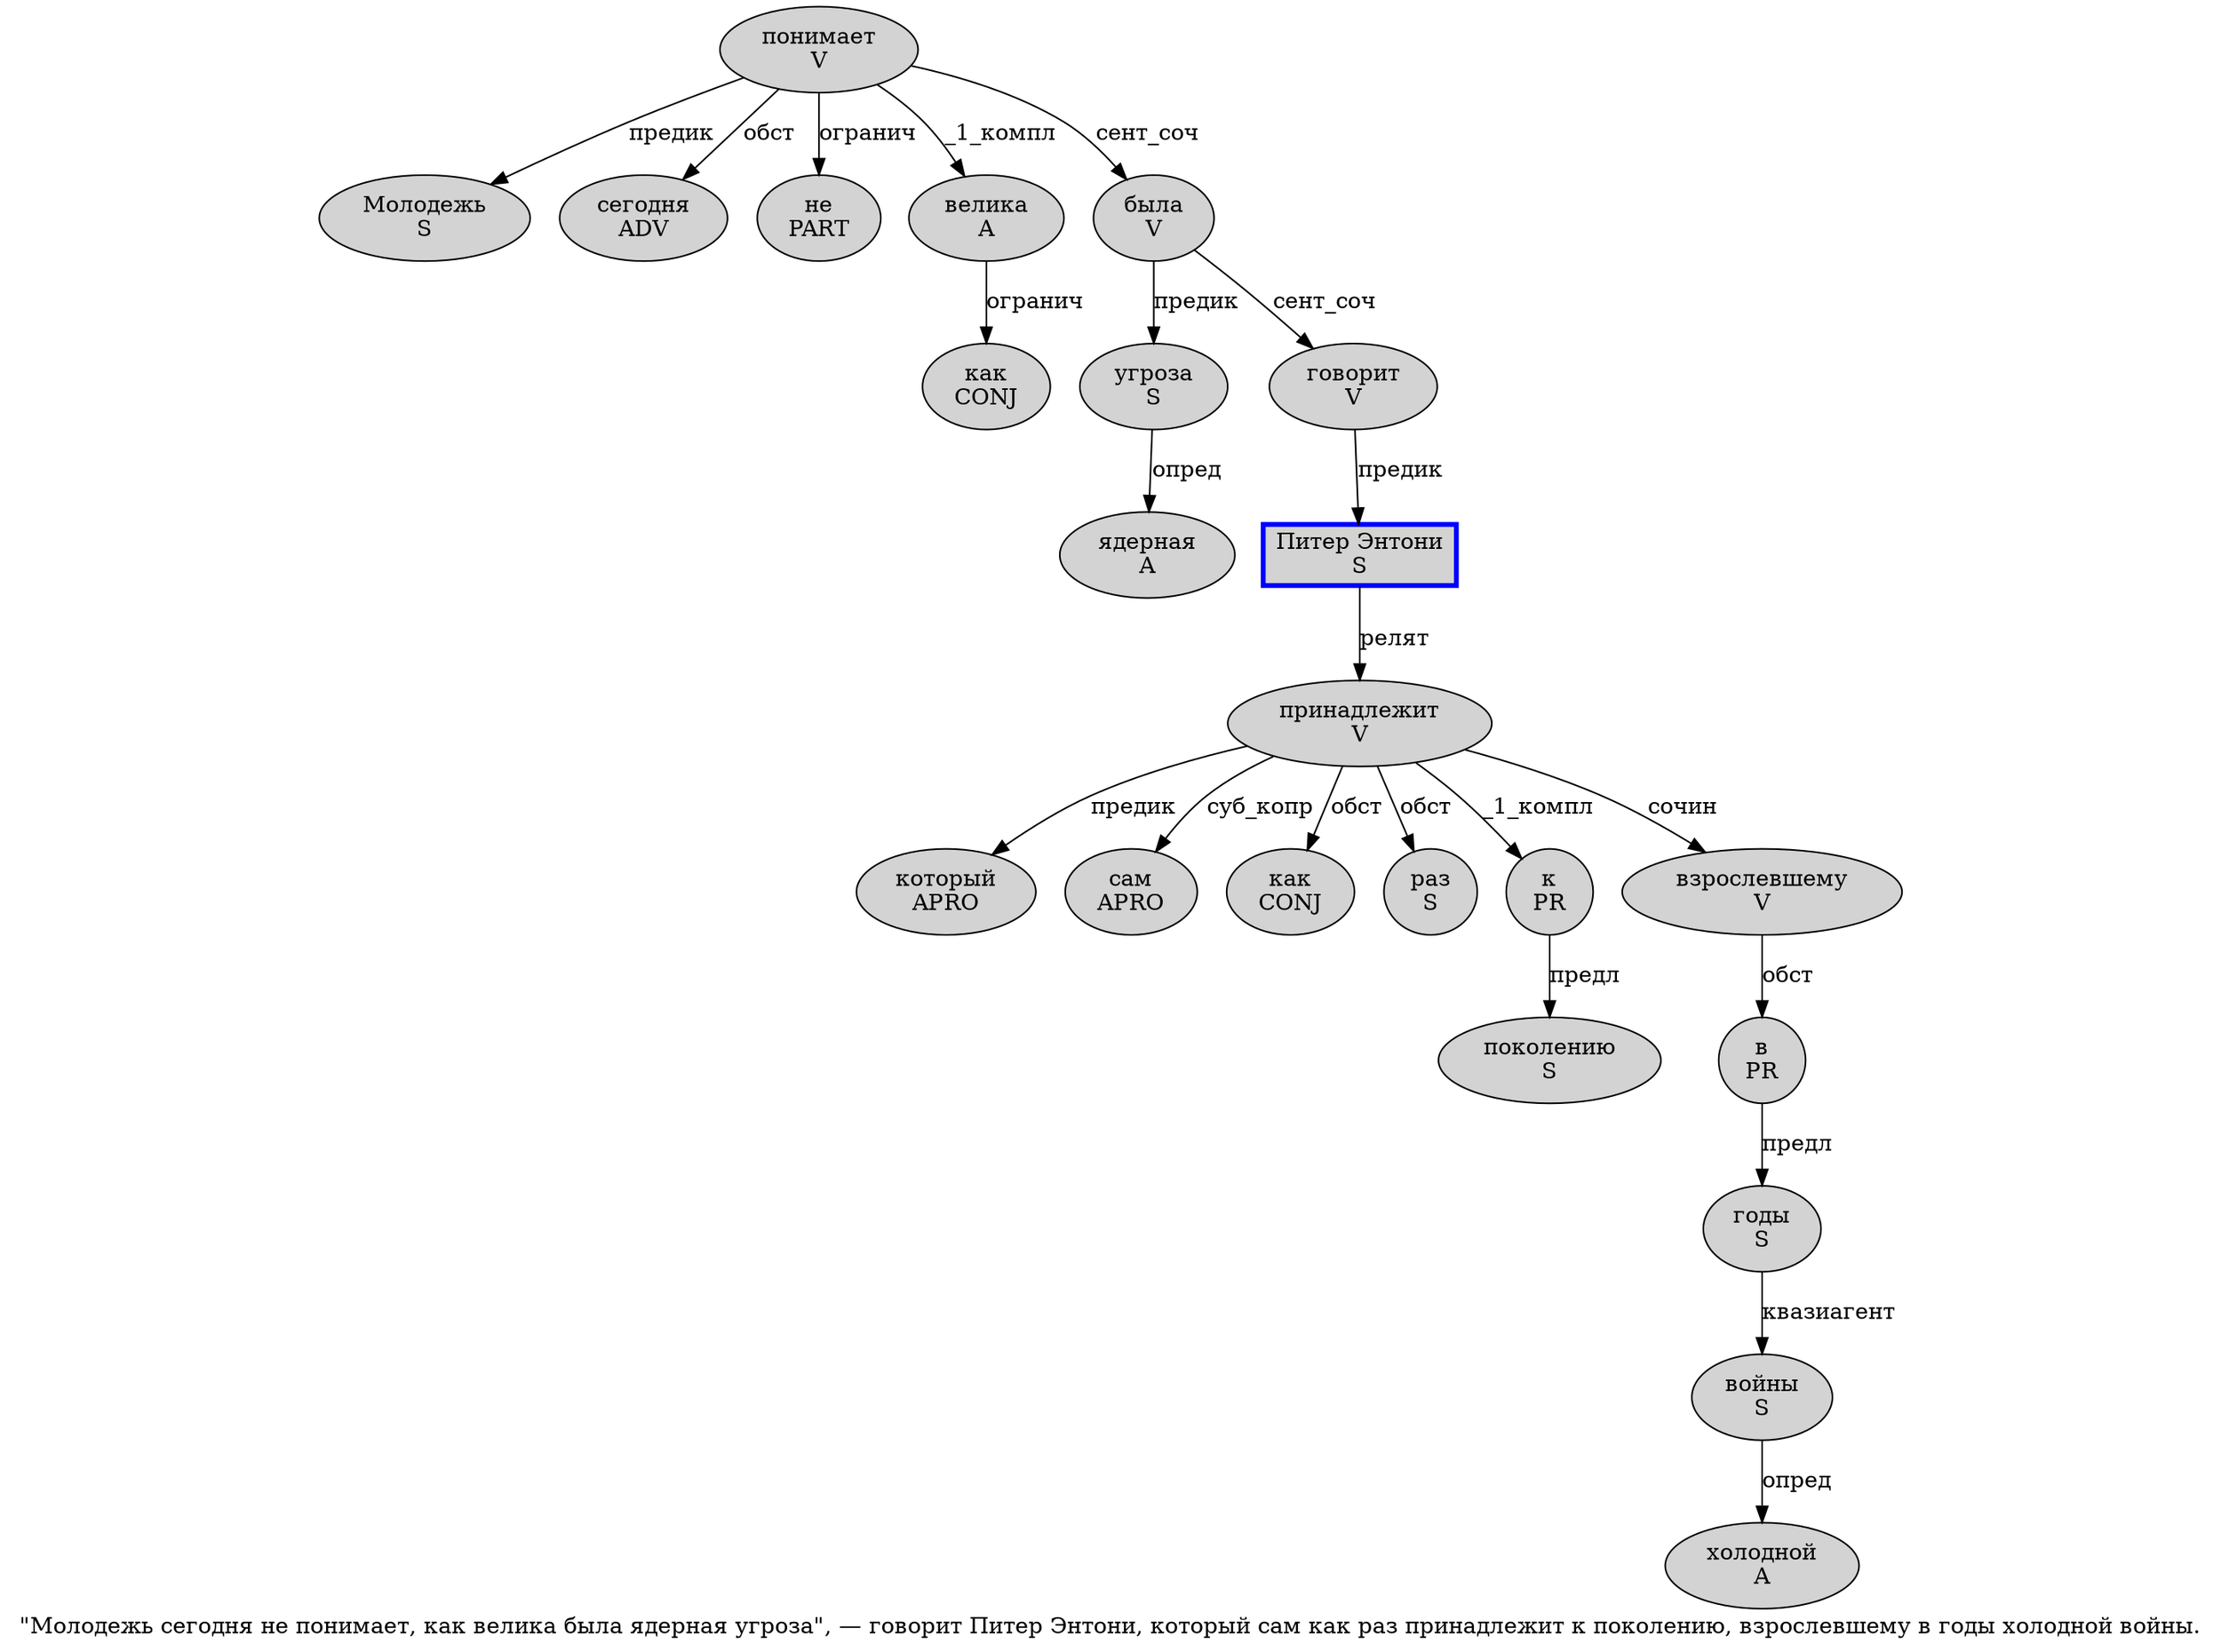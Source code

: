 digraph SENTENCE_1575 {
	graph [label="\"Молодежь сегодня не понимает, как велика была ядерная угроза\", — говорит Питер Энтони, который сам как раз принадлежит к поколению, взрослевшему в годы холодной войны."]
	node [style=filled]
		1 [label="Молодежь
S" color="" fillcolor=lightgray penwidth=1 shape=ellipse]
		2 [label="сегодня
ADV" color="" fillcolor=lightgray penwidth=1 shape=ellipse]
		3 [label="не
PART" color="" fillcolor=lightgray penwidth=1 shape=ellipse]
		4 [label="понимает
V" color="" fillcolor=lightgray penwidth=1 shape=ellipse]
		6 [label="как
CONJ" color="" fillcolor=lightgray penwidth=1 shape=ellipse]
		7 [label="велика
A" color="" fillcolor=lightgray penwidth=1 shape=ellipse]
		8 [label="была
V" color="" fillcolor=lightgray penwidth=1 shape=ellipse]
		9 [label="ядерная
A" color="" fillcolor=lightgray penwidth=1 shape=ellipse]
		10 [label="угроза
S" color="" fillcolor=lightgray penwidth=1 shape=ellipse]
		14 [label="говорит
V" color="" fillcolor=lightgray penwidth=1 shape=ellipse]
		15 [label="Питер Энтони
S" color=blue fillcolor=lightgray penwidth=3 shape=box]
		17 [label="который
APRO" color="" fillcolor=lightgray penwidth=1 shape=ellipse]
		18 [label="сам
APRO" color="" fillcolor=lightgray penwidth=1 shape=ellipse]
		19 [label="как
CONJ" color="" fillcolor=lightgray penwidth=1 shape=ellipse]
		20 [label="раз
S" color="" fillcolor=lightgray penwidth=1 shape=ellipse]
		21 [label="принадлежит
V" color="" fillcolor=lightgray penwidth=1 shape=ellipse]
		22 [label="к
PR" color="" fillcolor=lightgray penwidth=1 shape=ellipse]
		23 [label="поколению
S" color="" fillcolor=lightgray penwidth=1 shape=ellipse]
		25 [label="взрослевшему
V" color="" fillcolor=lightgray penwidth=1 shape=ellipse]
		26 [label="в
PR" color="" fillcolor=lightgray penwidth=1 shape=ellipse]
		27 [label="годы
S" color="" fillcolor=lightgray penwidth=1 shape=ellipse]
		28 [label="холодной
A" color="" fillcolor=lightgray penwidth=1 shape=ellipse]
		29 [label="войны
S" color="" fillcolor=lightgray penwidth=1 shape=ellipse]
			15 -> 21 [label="релят"]
			27 -> 29 [label="квазиагент"]
			25 -> 26 [label="обст"]
			7 -> 6 [label="огранич"]
			21 -> 17 [label="предик"]
			21 -> 18 [label="суб_копр"]
			21 -> 19 [label="обст"]
			21 -> 20 [label="обст"]
			21 -> 22 [label="_1_компл"]
			21 -> 25 [label="сочин"]
			8 -> 10 [label="предик"]
			8 -> 14 [label="сент_соч"]
			14 -> 15 [label="предик"]
			22 -> 23 [label="предл"]
			26 -> 27 [label="предл"]
			10 -> 9 [label="опред"]
			4 -> 1 [label="предик"]
			4 -> 2 [label="обст"]
			4 -> 3 [label="огранич"]
			4 -> 7 [label="_1_компл"]
			4 -> 8 [label="сент_соч"]
			29 -> 28 [label="опред"]
}